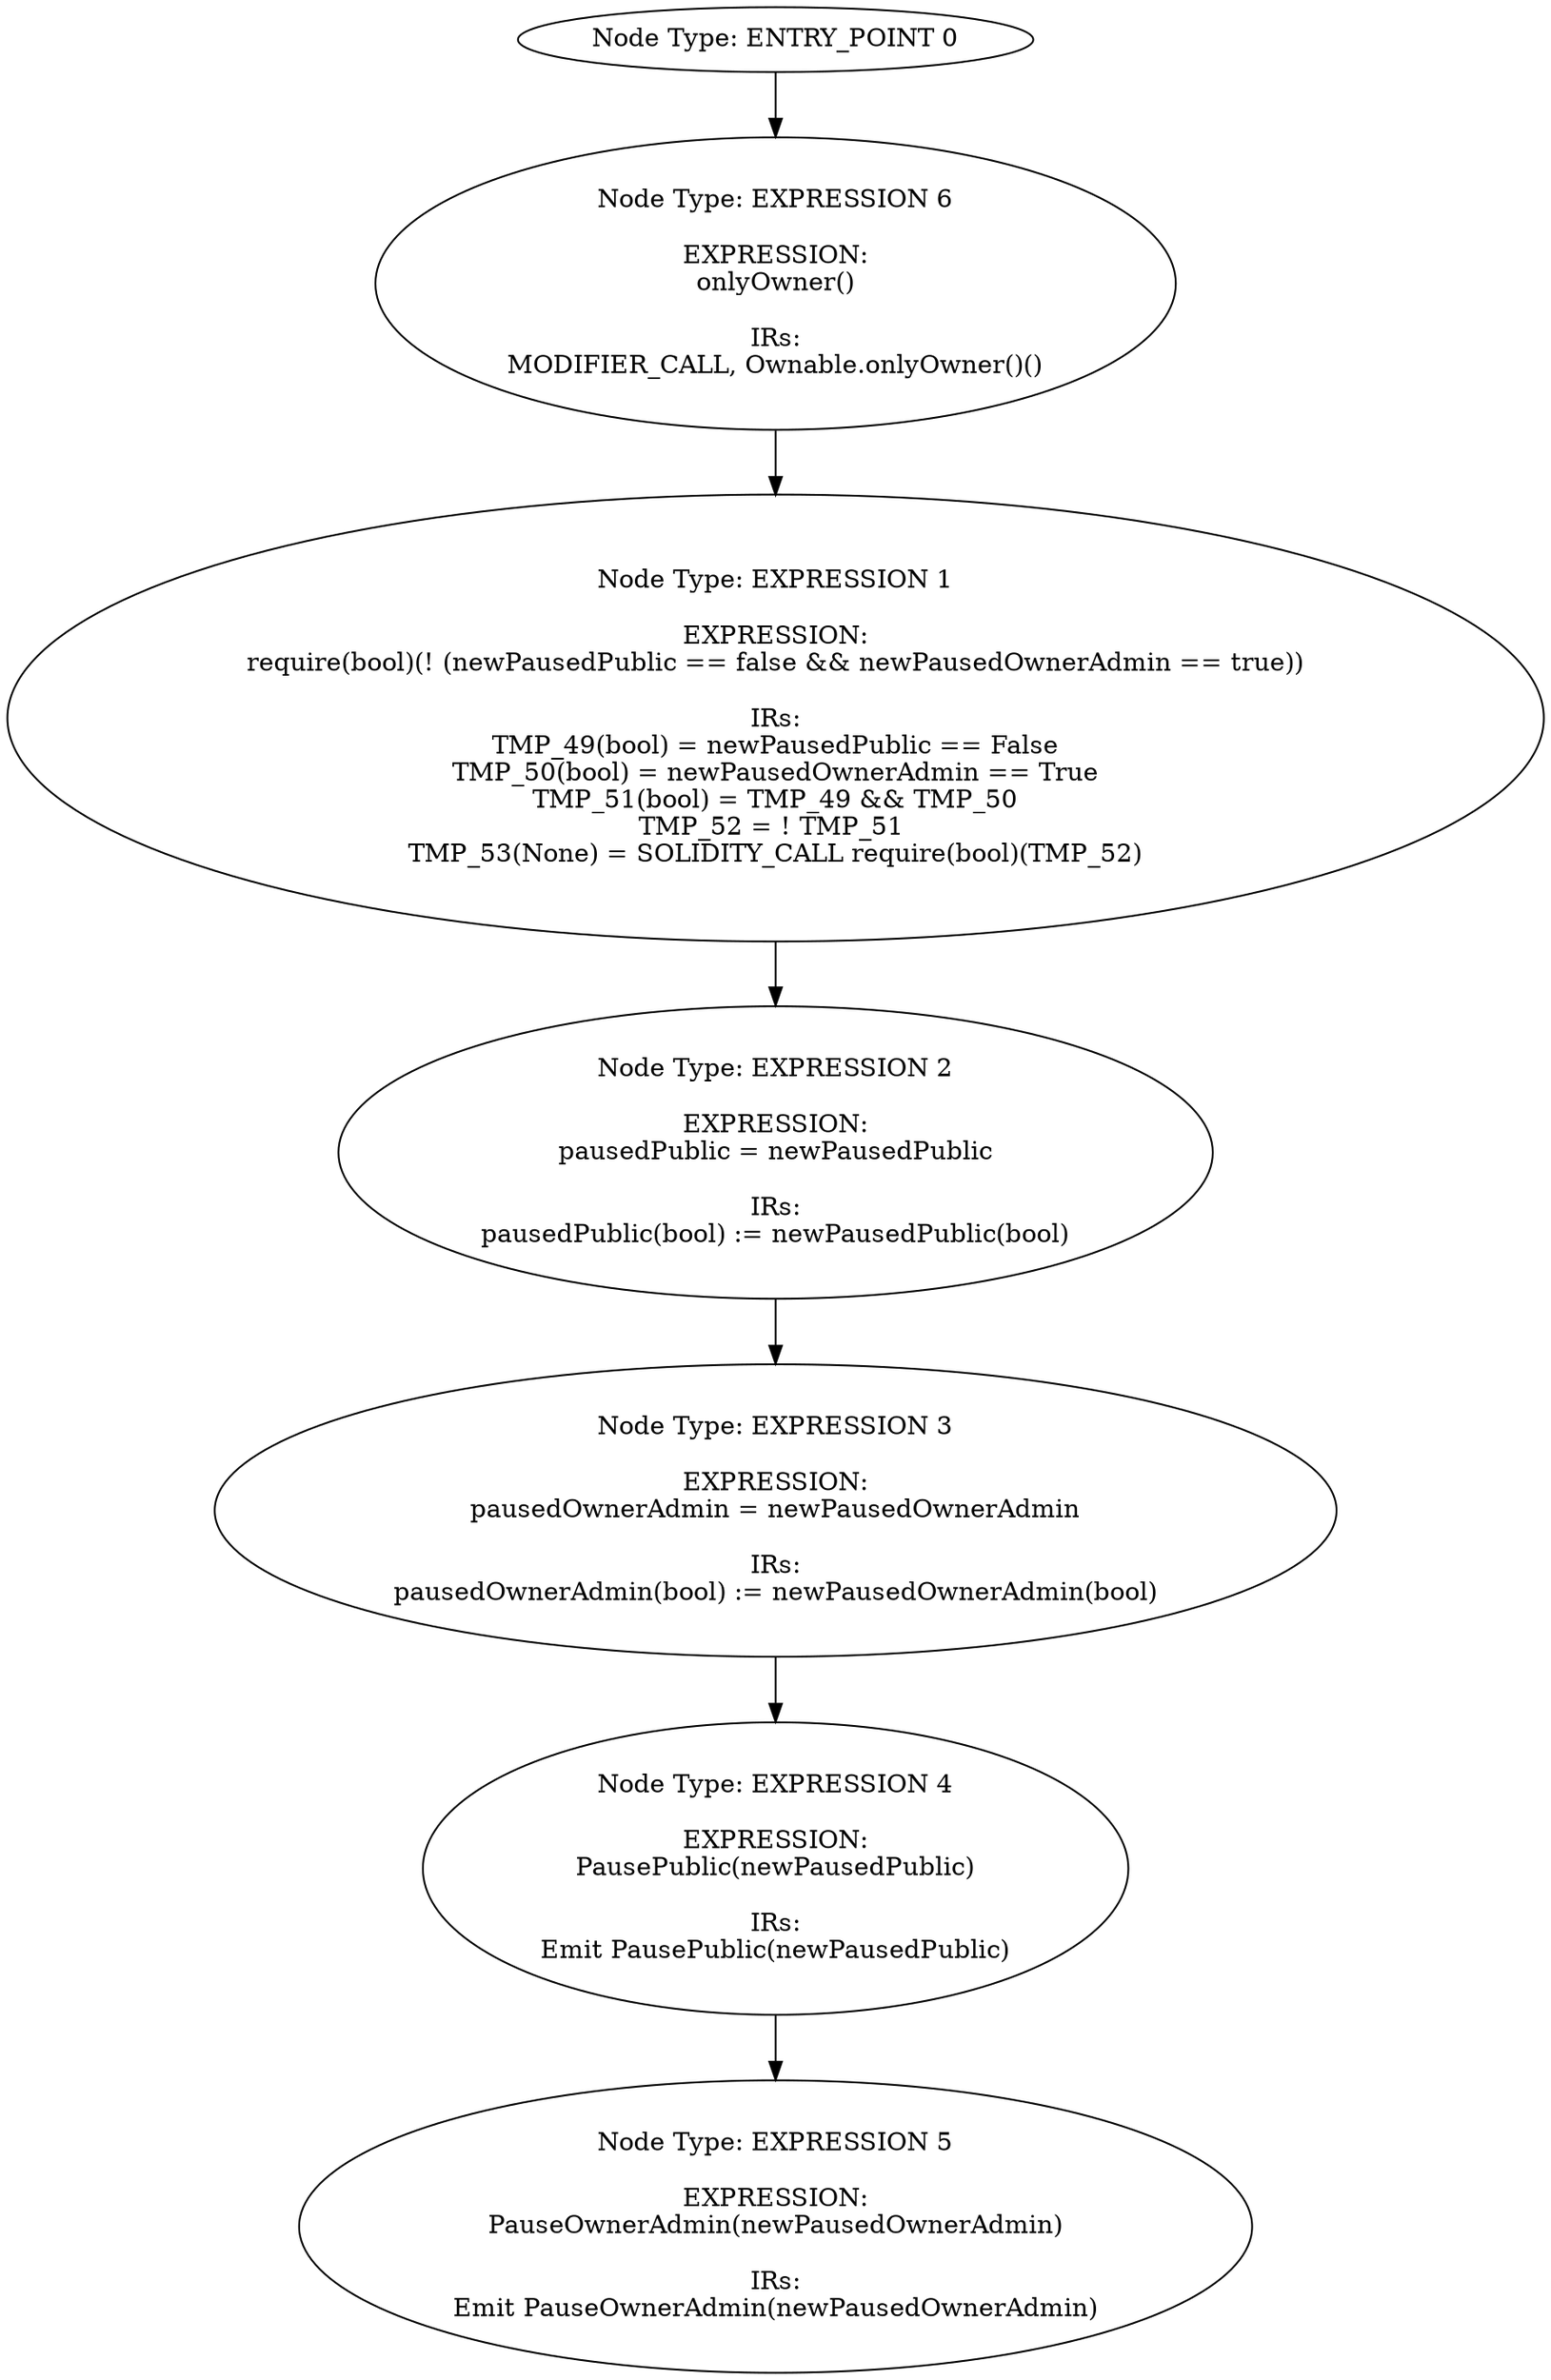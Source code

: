 digraph{
0[label="Node Type: ENTRY_POINT 0
"];
0->6;
1[label="Node Type: EXPRESSION 1

EXPRESSION:
require(bool)(! (newPausedPublic == false && newPausedOwnerAdmin == true))

IRs:
TMP_49(bool) = newPausedPublic == False
TMP_50(bool) = newPausedOwnerAdmin == True
TMP_51(bool) = TMP_49 && TMP_50
TMP_52 = ! TMP_51 
TMP_53(None) = SOLIDITY_CALL require(bool)(TMP_52)"];
1->2;
2[label="Node Type: EXPRESSION 2

EXPRESSION:
pausedPublic = newPausedPublic

IRs:
pausedPublic(bool) := newPausedPublic(bool)"];
2->3;
3[label="Node Type: EXPRESSION 3

EXPRESSION:
pausedOwnerAdmin = newPausedOwnerAdmin

IRs:
pausedOwnerAdmin(bool) := newPausedOwnerAdmin(bool)"];
3->4;
4[label="Node Type: EXPRESSION 4

EXPRESSION:
PausePublic(newPausedPublic)

IRs:
Emit PausePublic(newPausedPublic)"];
4->5;
5[label="Node Type: EXPRESSION 5

EXPRESSION:
PauseOwnerAdmin(newPausedOwnerAdmin)

IRs:
Emit PauseOwnerAdmin(newPausedOwnerAdmin)"];
6[label="Node Type: EXPRESSION 6

EXPRESSION:
onlyOwner()

IRs:
MODIFIER_CALL, Ownable.onlyOwner()()"];
6->1;
}

